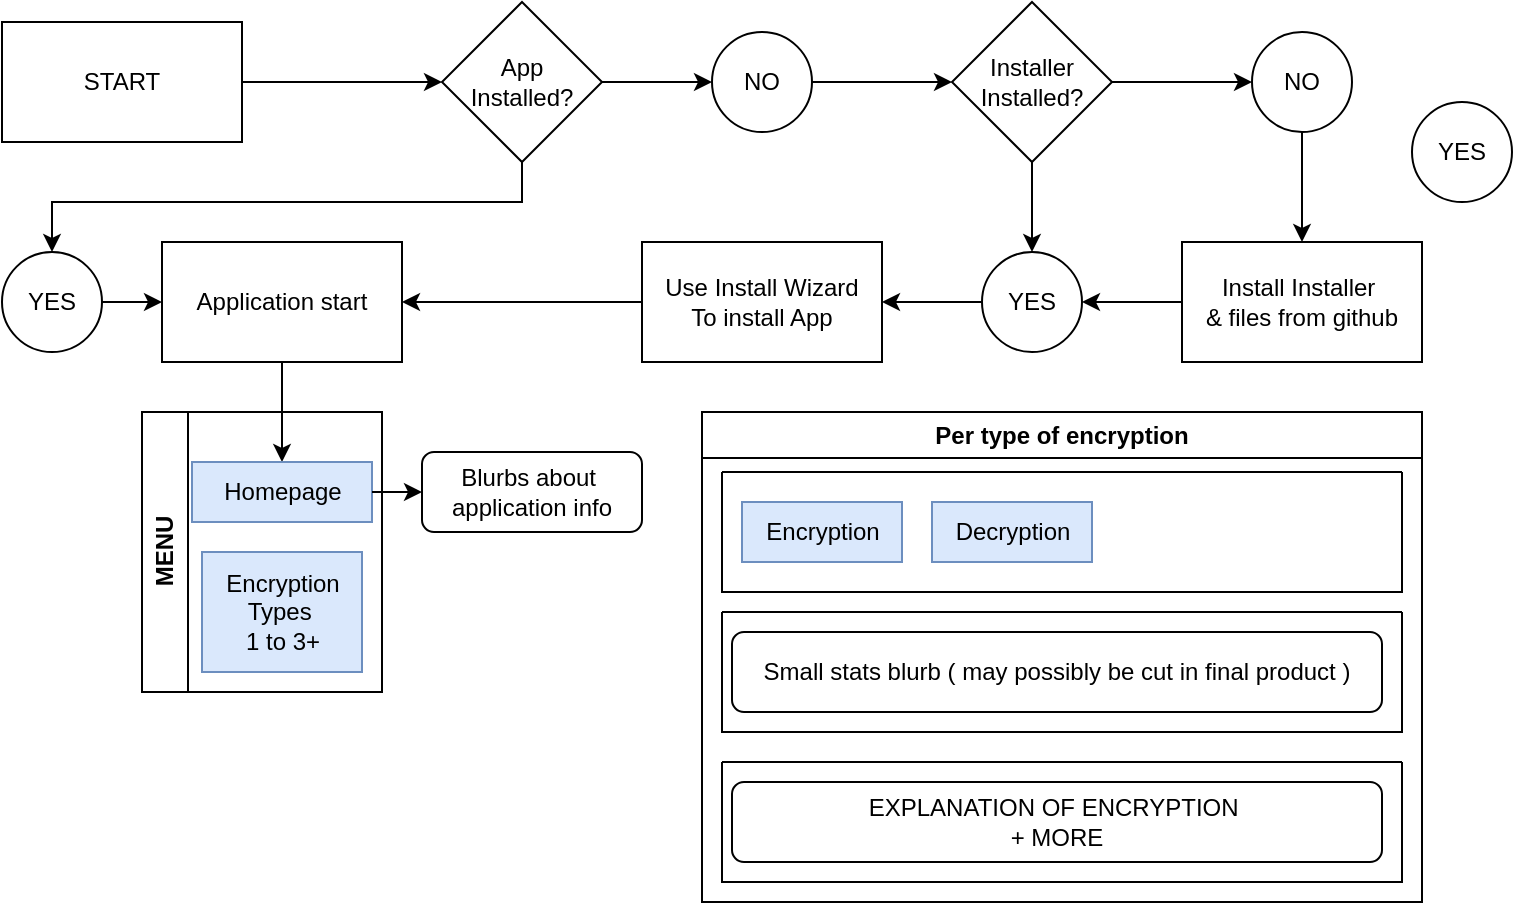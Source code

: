 <mxfile version="26.0.14">
  <diagram name="Page-1" id="iZ50_ZKtr36XQ8jao6-T">
    <mxGraphModel dx="880" dy="434" grid="1" gridSize="10" guides="1" tooltips="1" connect="1" arrows="1" fold="1" page="1" pageScale="1" pageWidth="850" pageHeight="1100" math="0" shadow="0">
      <root>
        <mxCell id="0" />
        <mxCell id="1" parent="0" />
        <mxCell id="i10GY2b0_4Jb4vzUvBVZ-25" style="edgeStyle=orthogonalEdgeStyle;rounded=0;orthogonalLoop=1;jettySize=auto;html=1;entryX=0;entryY=0.5;entryDx=0;entryDy=0;" edge="1" parent="1" source="i10GY2b0_4Jb4vzUvBVZ-22" target="i10GY2b0_4Jb4vzUvBVZ-23">
          <mxGeometry relative="1" as="geometry" />
        </mxCell>
        <mxCell id="i10GY2b0_4Jb4vzUvBVZ-22" value="START" style="rounded=0;whiteSpace=wrap;html=1;" vertex="1" parent="1">
          <mxGeometry x="20" y="20" width="120" height="60" as="geometry" />
        </mxCell>
        <mxCell id="i10GY2b0_4Jb4vzUvBVZ-28" value="" style="edgeStyle=orthogonalEdgeStyle;rounded=0;orthogonalLoop=1;jettySize=auto;html=1;" edge="1" parent="1" source="i10GY2b0_4Jb4vzUvBVZ-23" target="i10GY2b0_4Jb4vzUvBVZ-26">
          <mxGeometry relative="1" as="geometry">
            <Array as="points">
              <mxPoint x="280" y="110" />
              <mxPoint x="45" y="110" />
            </Array>
          </mxGeometry>
        </mxCell>
        <mxCell id="i10GY2b0_4Jb4vzUvBVZ-30" style="edgeStyle=orthogonalEdgeStyle;rounded=0;orthogonalLoop=1;jettySize=auto;html=1;entryX=0;entryY=0.5;entryDx=0;entryDy=0;" edge="1" parent="1" source="i10GY2b0_4Jb4vzUvBVZ-23" target="i10GY2b0_4Jb4vzUvBVZ-27">
          <mxGeometry relative="1" as="geometry" />
        </mxCell>
        <mxCell id="i10GY2b0_4Jb4vzUvBVZ-23" value="&lt;div&gt;App&lt;/div&gt;&lt;div&gt;Installed?&lt;br&gt;&lt;/div&gt;" style="rhombus;whiteSpace=wrap;html=1;" vertex="1" parent="1">
          <mxGeometry x="240" y="10" width="80" height="80" as="geometry" />
        </mxCell>
        <mxCell id="i10GY2b0_4Jb4vzUvBVZ-29" style="edgeStyle=orthogonalEdgeStyle;rounded=0;orthogonalLoop=1;jettySize=auto;html=1;entryX=0;entryY=0.5;entryDx=0;entryDy=0;" edge="1" parent="1" source="i10GY2b0_4Jb4vzUvBVZ-26" target="i10GY2b0_4Jb4vzUvBVZ-46">
          <mxGeometry relative="1" as="geometry">
            <mxPoint x="140" y="160" as="targetPoint" />
          </mxGeometry>
        </mxCell>
        <mxCell id="i10GY2b0_4Jb4vzUvBVZ-26" value="YES" style="ellipse;whiteSpace=wrap;html=1;aspect=fixed;" vertex="1" parent="1">
          <mxGeometry x="20" y="135" width="50" height="50" as="geometry" />
        </mxCell>
        <mxCell id="i10GY2b0_4Jb4vzUvBVZ-32" style="edgeStyle=orthogonalEdgeStyle;rounded=0;orthogonalLoop=1;jettySize=auto;html=1;entryX=0;entryY=0.5;entryDx=0;entryDy=0;" edge="1" parent="1" source="i10GY2b0_4Jb4vzUvBVZ-27" target="i10GY2b0_4Jb4vzUvBVZ-31">
          <mxGeometry relative="1" as="geometry" />
        </mxCell>
        <mxCell id="i10GY2b0_4Jb4vzUvBVZ-27" value="NO" style="ellipse;whiteSpace=wrap;html=1;aspect=fixed;" vertex="1" parent="1">
          <mxGeometry x="375" y="25" width="50" height="50" as="geometry" />
        </mxCell>
        <mxCell id="i10GY2b0_4Jb4vzUvBVZ-37" style="edgeStyle=orthogonalEdgeStyle;rounded=0;orthogonalLoop=1;jettySize=auto;html=1;entryX=0;entryY=0.5;entryDx=0;entryDy=0;" edge="1" parent="1" source="i10GY2b0_4Jb4vzUvBVZ-31" target="i10GY2b0_4Jb4vzUvBVZ-35">
          <mxGeometry relative="1" as="geometry" />
        </mxCell>
        <mxCell id="i10GY2b0_4Jb4vzUvBVZ-41" value="" style="edgeStyle=orthogonalEdgeStyle;rounded=0;orthogonalLoop=1;jettySize=auto;html=1;" edge="1" parent="1" source="i10GY2b0_4Jb4vzUvBVZ-31" target="i10GY2b0_4Jb4vzUvBVZ-40">
          <mxGeometry relative="1" as="geometry" />
        </mxCell>
        <mxCell id="i10GY2b0_4Jb4vzUvBVZ-31" value="&lt;div&gt;Installer&lt;br&gt;&lt;/div&gt;&lt;div&gt;Installed?&lt;br&gt;&lt;/div&gt;" style="rhombus;whiteSpace=wrap;html=1;" vertex="1" parent="1">
          <mxGeometry x="495" y="10" width="80" height="80" as="geometry" />
        </mxCell>
        <mxCell id="i10GY2b0_4Jb4vzUvBVZ-39" value="" style="edgeStyle=orthogonalEdgeStyle;rounded=0;orthogonalLoop=1;jettySize=auto;html=1;" edge="1" parent="1" source="i10GY2b0_4Jb4vzUvBVZ-35" target="i10GY2b0_4Jb4vzUvBVZ-38">
          <mxGeometry relative="1" as="geometry" />
        </mxCell>
        <mxCell id="i10GY2b0_4Jb4vzUvBVZ-35" value="NO" style="ellipse;whiteSpace=wrap;html=1;aspect=fixed;" vertex="1" parent="1">
          <mxGeometry x="645" y="25" width="50" height="50" as="geometry" />
        </mxCell>
        <mxCell id="i10GY2b0_4Jb4vzUvBVZ-36" value="YES" style="ellipse;whiteSpace=wrap;html=1;aspect=fixed;" vertex="1" parent="1">
          <mxGeometry x="725" y="60" width="50" height="50" as="geometry" />
        </mxCell>
        <mxCell id="i10GY2b0_4Jb4vzUvBVZ-42" value="" style="edgeStyle=orthogonalEdgeStyle;rounded=0;orthogonalLoop=1;jettySize=auto;html=1;" edge="1" parent="1" source="i10GY2b0_4Jb4vzUvBVZ-38" target="i10GY2b0_4Jb4vzUvBVZ-40">
          <mxGeometry relative="1" as="geometry" />
        </mxCell>
        <mxCell id="i10GY2b0_4Jb4vzUvBVZ-38" value="&lt;div&gt;Install Installer&amp;nbsp;&lt;/div&gt;&lt;div&gt;&amp;amp; files from github&lt;/div&gt;" style="rounded=0;whiteSpace=wrap;html=1;" vertex="1" parent="1">
          <mxGeometry x="610" y="130" width="120" height="60" as="geometry" />
        </mxCell>
        <mxCell id="i10GY2b0_4Jb4vzUvBVZ-45" value="" style="edgeStyle=orthogonalEdgeStyle;rounded=0;orthogonalLoop=1;jettySize=auto;html=1;" edge="1" parent="1" source="i10GY2b0_4Jb4vzUvBVZ-40" target="i10GY2b0_4Jb4vzUvBVZ-44">
          <mxGeometry relative="1" as="geometry" />
        </mxCell>
        <mxCell id="i10GY2b0_4Jb4vzUvBVZ-40" value="YES" style="ellipse;whiteSpace=wrap;html=1;aspect=fixed;" vertex="1" parent="1">
          <mxGeometry x="510" y="135" width="50" height="50" as="geometry" />
        </mxCell>
        <mxCell id="i10GY2b0_4Jb4vzUvBVZ-47" value="" style="edgeStyle=orthogonalEdgeStyle;rounded=0;orthogonalLoop=1;jettySize=auto;html=1;" edge="1" parent="1" source="i10GY2b0_4Jb4vzUvBVZ-44" target="i10GY2b0_4Jb4vzUvBVZ-46">
          <mxGeometry relative="1" as="geometry" />
        </mxCell>
        <mxCell id="i10GY2b0_4Jb4vzUvBVZ-44" value="&lt;div&gt;Use Install Wizard&lt;/div&gt;&lt;div&gt;To install App&lt;br&gt;&lt;/div&gt;" style="rounded=0;whiteSpace=wrap;html=1;" vertex="1" parent="1">
          <mxGeometry x="340" y="130" width="120" height="60" as="geometry" />
        </mxCell>
        <mxCell id="i10GY2b0_4Jb4vzUvBVZ-65" value="" style="edgeStyle=orthogonalEdgeStyle;rounded=0;orthogonalLoop=1;jettySize=auto;html=1;" edge="1" parent="1" source="i10GY2b0_4Jb4vzUvBVZ-46" target="i10GY2b0_4Jb4vzUvBVZ-49">
          <mxGeometry relative="1" as="geometry" />
        </mxCell>
        <mxCell id="i10GY2b0_4Jb4vzUvBVZ-46" value="Application start" style="rounded=0;whiteSpace=wrap;html=1;" vertex="1" parent="1">
          <mxGeometry x="100" y="130" width="120" height="60" as="geometry" />
        </mxCell>
        <mxCell id="i10GY2b0_4Jb4vzUvBVZ-48" value="MENU" style="swimlane;horizontal=0;whiteSpace=wrap;html=1;" vertex="1" parent="1">
          <mxGeometry x="90" y="215" width="120" height="140" as="geometry" />
        </mxCell>
        <mxCell id="i10GY2b0_4Jb4vzUvBVZ-51" value="&lt;div&gt;Encryption&lt;/div&gt;&lt;div&gt;Types&amp;nbsp;&lt;/div&gt;&lt;div&gt;1 to 3+&lt;br&gt;&lt;/div&gt;" style="text;html=1;align=center;verticalAlign=middle;resizable=0;points=[];autosize=1;strokeColor=#6c8ebf;fillColor=#dae8fc;" vertex="1" parent="i10GY2b0_4Jb4vzUvBVZ-48">
          <mxGeometry x="30" y="70" width="80" height="60" as="geometry" />
        </mxCell>
        <mxCell id="i10GY2b0_4Jb4vzUvBVZ-49" value="Homepage" style="text;html=1;align=center;verticalAlign=middle;resizable=0;points=[];autosize=1;strokeColor=#6c8ebf;fillColor=#dae8fc;" vertex="1" parent="i10GY2b0_4Jb4vzUvBVZ-48">
          <mxGeometry x="25" y="25" width="90" height="30" as="geometry" />
        </mxCell>
        <mxCell id="i10GY2b0_4Jb4vzUvBVZ-53" value="&lt;div&gt;Blurbs about&amp;nbsp;&lt;/div&gt;&lt;div&gt;application info&lt;/div&gt;" style="rounded=1;whiteSpace=wrap;html=1;" vertex="1" parent="1">
          <mxGeometry x="230" y="235" width="110" height="40" as="geometry" />
        </mxCell>
        <mxCell id="i10GY2b0_4Jb4vzUvBVZ-55" value="" style="edgeStyle=orthogonalEdgeStyle;rounded=0;orthogonalLoop=1;jettySize=auto;html=1;" edge="1" parent="1" source="i10GY2b0_4Jb4vzUvBVZ-49" target="i10GY2b0_4Jb4vzUvBVZ-53">
          <mxGeometry relative="1" as="geometry" />
        </mxCell>
        <mxCell id="i10GY2b0_4Jb4vzUvBVZ-66" value="Per type of encryption" style="swimlane;whiteSpace=wrap;html=1;startSize=23;" vertex="1" parent="1">
          <mxGeometry x="370" y="215" width="360" height="245" as="geometry" />
        </mxCell>
        <mxCell id="i10GY2b0_4Jb4vzUvBVZ-74" value="" style="swimlane;startSize=0;" vertex="1" parent="i10GY2b0_4Jb4vzUvBVZ-66">
          <mxGeometry x="10" y="30" width="340" height="60" as="geometry" />
        </mxCell>
        <mxCell id="i10GY2b0_4Jb4vzUvBVZ-69" value="Encryption" style="text;html=1;align=center;verticalAlign=middle;resizable=0;points=[];autosize=1;fillColor=#dae8fc;strokeColor=#6c8ebf;" vertex="1" parent="i10GY2b0_4Jb4vzUvBVZ-74">
          <mxGeometry x="10" y="15" width="80" height="30" as="geometry" />
        </mxCell>
        <mxCell id="i10GY2b0_4Jb4vzUvBVZ-72" value="Decryption" style="text;html=1;align=center;verticalAlign=middle;resizable=0;points=[];autosize=1;fillColor=#dae8fc;strokeColor=#6c8ebf;" vertex="1" parent="i10GY2b0_4Jb4vzUvBVZ-74">
          <mxGeometry x="105" y="15" width="80" height="30" as="geometry" />
        </mxCell>
        <mxCell id="i10GY2b0_4Jb4vzUvBVZ-79" value="" style="swimlane;startSize=0;" vertex="1" parent="i10GY2b0_4Jb4vzUvBVZ-66">
          <mxGeometry x="10" y="100" width="340" height="60" as="geometry" />
        </mxCell>
        <mxCell id="i10GY2b0_4Jb4vzUvBVZ-82" value="Small stats blurb ( may possibly be cut in final product )" style="rounded=1;whiteSpace=wrap;html=1;" vertex="1" parent="i10GY2b0_4Jb4vzUvBVZ-79">
          <mxGeometry x="5" y="10" width="325" height="40" as="geometry" />
        </mxCell>
        <mxCell id="i10GY2b0_4Jb4vzUvBVZ-87" value="" style="swimlane;startSize=0;" vertex="1" parent="i10GY2b0_4Jb4vzUvBVZ-66">
          <mxGeometry x="10" y="175" width="340" height="60" as="geometry" />
        </mxCell>
        <mxCell id="i10GY2b0_4Jb4vzUvBVZ-88" value="&lt;div&gt;EXPLANATION OF ENCRYPTION&amp;nbsp;&lt;/div&gt;&lt;div&gt;+ MORE&lt;/div&gt;" style="rounded=1;whiteSpace=wrap;html=1;" vertex="1" parent="i10GY2b0_4Jb4vzUvBVZ-87">
          <mxGeometry x="5" y="10" width="325" height="40" as="geometry" />
        </mxCell>
      </root>
    </mxGraphModel>
  </diagram>
</mxfile>
